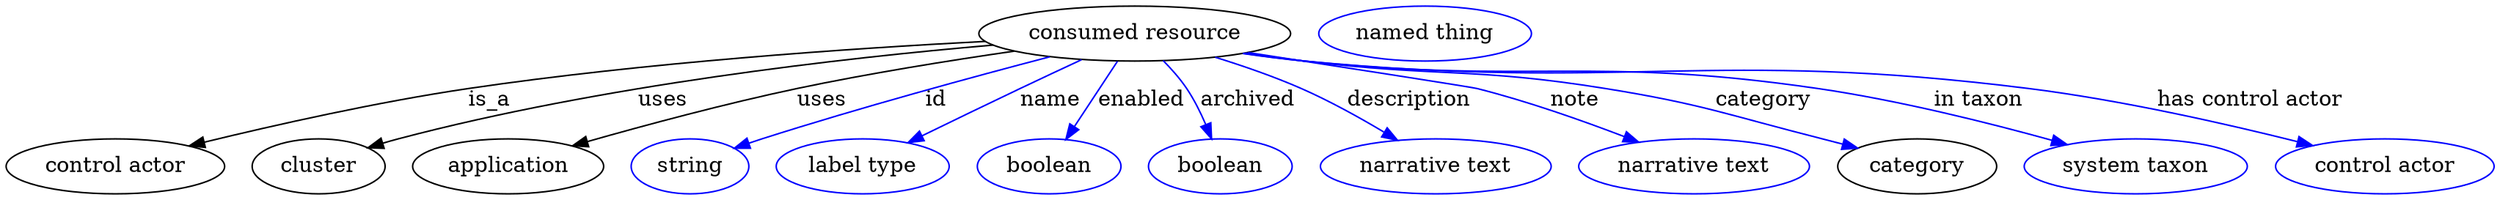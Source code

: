 digraph {
	graph [bb="0,0,1624,123"];
	node [label="\N"];
	"consumed resource"	 [height=0.5,
		label="consumed resource",
		pos="737.49,105",
		width=2.8345];
	"control actor"	 [height=0.5,
		pos="71.494,18",
		width=1.9859];
	"consumed resource" -> "control actor"	 [label=is_a,
		lp="317.49,61.5",
		pos="e,124.84,30.062 638.39,100.48 550.14,95.579 417.71,86.061 303.49,69 235.12,58.787 218.99,50.921 151.49,36 146.11,34.809 140.52,33.567 \
134.91,32.315"];
	cluster	 [height=0.5,
		pos="204.49,18",
		width=1.2096];
	"consumed resource" -> cluster	 [label=uses,
		lp="417.99,61.5",
		pos="e,237.37,29.91 642.79,98.081 545,89.387 388.62,71.139 257.49,36 254.11,35.092 250.62,34.082 247.13,33.018"];
	application	 [height=0.5,
		pos="328.49,18",
		width=1.7332];
	"consumed resource" -> application	 [label=uses,
		lp="533.99,61.5",
		pos="e,371.73,31.008 657.18,93.857 615.35,87.549 563.46,78.935 517.49,69 471.14,58.981 419.17,44.733 381.48,33.842"];
	id	 [color=blue,
		height=0.5,
		label=string,
		pos="447.49,18",
		width=1.0652];
	"consumed resource" -> id	 [color=blue,
		label=id,
		lp="608.49,61.5",
		pos="e,476.93,29.735 679.61,90.12 630.1,77.022 557.12,56.838 494.49,36 491.9,35.138 489.24,34.217 486.57,33.266",
		style=solid];
	name	 [color=blue,
		height=0.5,
		label="label type",
		pos="560.49,18",
		width=1.5707];
	"consumed resource" -> name	 [color=blue,
		label=name,
		lp="682.49,61.5",
		pos="e,590.78,33.303 701.96,88.086 689.46,82.1 675.33,75.291 662.49,69 641.71,58.819 618.65,47.304 599.71,37.795",
		style=solid];
	enabled	 [color=blue,
		height=0.5,
		label=boolean,
		pos="681.49,18",
		width=1.2999];
	"consumed resource" -> enabled	 [color=blue,
		label=enabled,
		lp="741.99,61.5",
		pos="e,692.89,35.706 725.89,86.974 717.95,74.644 707.3,58.098 698.42,44.302",
		style=solid];
	archived	 [color=blue,
		height=0.5,
		label=boolean,
		pos="793.49,18",
		width=1.2999];
	"consumed resource" -> archived	 [color=blue,
		label=archived,
		lp="811.99,61.5",
		pos="e,787.4,36.246 756.83,87.002 762.02,81.548 767.33,75.32 771.49,69 776.19,61.864 780.27,53.559 783.6,45.749",
		style=solid];
	description	 [color=blue,
		height=0.5,
		label="narrative text",
		pos="933.49,18",
		width=2.0943];
	"consumed resource" -> description	 [color=blue,
		label=description,
		lp="915.49,61.5",
		pos="e,907.95,35.163 792.1,89.727 810.07,84.022 829.93,76.967 847.49,69 865.2,60.969 883.88,50.202 899.29,40.63",
		style=solid];
	note	 [color=blue,
		height=0.5,
		label="narrative text",
		pos="1102.5,18",
		width=2.0943];
	"consumed resource" -> note	 [color=blue,
		label=note,
		lp="1024.5,61.5",
		pos="e,1064.8,33.695 812.72,92.786 824.69,90.847 836.93,88.867 848.49,87 898.27,78.965 911.67,81.575 960.49,69 992.83,60.672 1028.2,47.993 \
1055.5,37.36",
		style=solid];
	category	 [height=0.5,
		pos="1247.5,18",
		width=1.4443];
	"consumed resource" -> category	 [color=blue,
		label=category,
		lp="1150.5,61.5",
		pos="e,1208.2,29.959 810.53,92.419 823.17,90.454 836.2,88.56 848.49,87 935.28,75.992 958.13,82.933 1044.5,69 1108.5,58.68 1123.8,52.509 \
1186.5,36 1190.3,34.985 1194.3,33.898 1198.3,32.78",
		style=solid];
	"in taxon"	 [color=blue,
		height=0.5,
		label="system taxon",
		pos="1390.5,18",
		width=2.022];
	"consumed resource" -> "in taxon"	 [color=blue,
		label="in taxon",
		lp="1289.5,61.5",
		pos="e,1344.8,32.095 809.29,92.2 822.3,90.21 835.78,88.365 848.49,87 998.07,70.937 1037.7,91.346 1186.5,69 1237.5,61.335 1294.4,46.587 \
1335.1,34.914",
		style=solid];
	"has control actor"	 [color=blue,
		height=0.5,
		label="control actor",
		pos="1552.5,18",
		width=1.9859];
	"consumed resource" -> "has control actor"	 [color=blue,
		label="has control actor",
		lp="1467,61.5",
		pos="e,1504,31.443 808.98,92.084 822.08,90.094 835.67,88.278 848.49,87 1058.3,66.088 1113.4,95.755 1322.5,69 1381.6,61.432 1448,45.941 \
1494.2,34.008",
		style=solid];
	"named thing_category"	 [color=blue,
		height=0.5,
		label="named thing",
		pos="927.49,105",
		width=1.9318];
}
